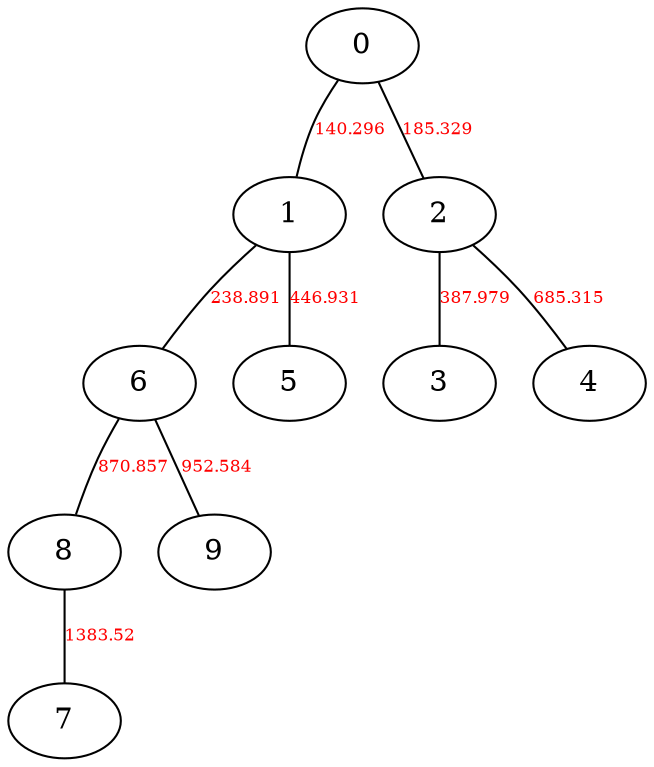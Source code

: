 graph G {
0 -- 1 [label="140.296", fontcolor=red, fontsize=8]
0 -- 2 [label="185.329", fontcolor=red, fontsize=8]
1 -- 6 [label="238.891", fontcolor=red, fontsize=8]
1 -- 5 [label="446.931", fontcolor=red, fontsize=8]
2 -- 3 [label="387.979", fontcolor=red, fontsize=8]
2 -- 4 [label="685.315", fontcolor=red, fontsize=8]
6 -- 8 [label="870.857", fontcolor=red, fontsize=8]
6 -- 9 [label="952.584", fontcolor=red, fontsize=8]
8 -- 7 [label="1383.52", fontcolor=red, fontsize=8]
}

